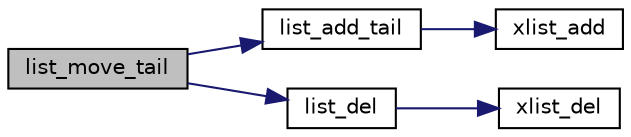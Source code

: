 digraph "list_move_tail"
{
 // INTERACTIVE_SVG=YES
 // LATEX_PDF_SIZE
  bgcolor="transparent";
  edge [fontname="Helvetica",fontsize="10",labelfontname="Helvetica",labelfontsize="10"];
  node [fontname="Helvetica",fontsize="10",shape=record];
  rankdir="LR";
  Node1 [label="list_move_tail",height=0.2,width=0.4,color="black", fillcolor="grey75", style="filled", fontcolor="black",tooltip=" "];
  Node1 -> Node2 [color="midnightblue",fontsize="10",style="solid",fontname="Helvetica"];
  Node2 [label="list_add_tail",height=0.2,width=0.4,color="black",URL="$da/d23/list_8h.html#a588bec046f1e9797b33a5c5ab250f447",tooltip=" "];
  Node2 -> Node3 [color="midnightblue",fontsize="10",style="solid",fontname="Helvetica"];
  Node3 [label="xlist_add",height=0.2,width=0.4,color="black",URL="$da/d23/list_8h.html#a8f123aa1934378fc78f788359f836964",tooltip=" "];
  Node1 -> Node4 [color="midnightblue",fontsize="10",style="solid",fontname="Helvetica"];
  Node4 [label="list_del",height=0.2,width=0.4,color="black",URL="$da/d23/list_8h.html#ab1708206f0f7e0a56550b35372203ba5",tooltip=" "];
  Node4 -> Node5 [color="midnightblue",fontsize="10",style="solid",fontname="Helvetica"];
  Node5 [label="xlist_del",height=0.2,width=0.4,color="black",URL="$da/d23/list_8h.html#af36bd56e5f7a431ef44b973585607f93",tooltip=" "];
}
